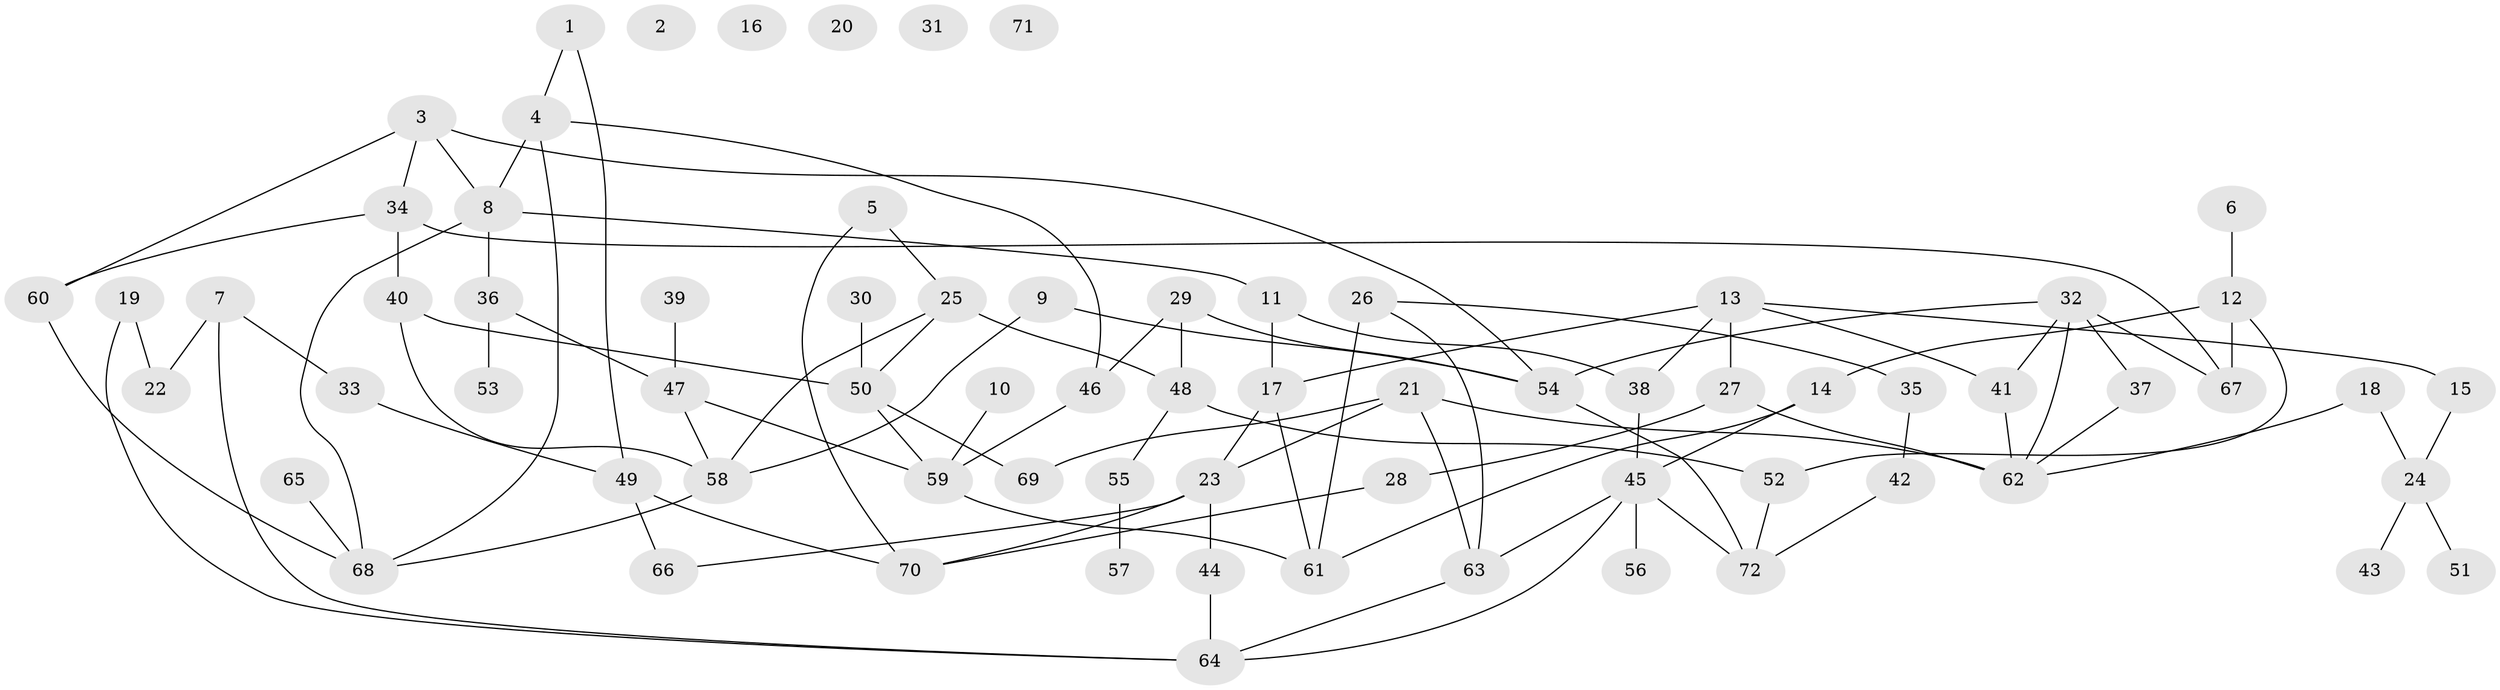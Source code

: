 // Generated by graph-tools (version 1.1) at 2025/00/03/09/25 03:00:51]
// undirected, 72 vertices, 103 edges
graph export_dot {
graph [start="1"]
  node [color=gray90,style=filled];
  1;
  2;
  3;
  4;
  5;
  6;
  7;
  8;
  9;
  10;
  11;
  12;
  13;
  14;
  15;
  16;
  17;
  18;
  19;
  20;
  21;
  22;
  23;
  24;
  25;
  26;
  27;
  28;
  29;
  30;
  31;
  32;
  33;
  34;
  35;
  36;
  37;
  38;
  39;
  40;
  41;
  42;
  43;
  44;
  45;
  46;
  47;
  48;
  49;
  50;
  51;
  52;
  53;
  54;
  55;
  56;
  57;
  58;
  59;
  60;
  61;
  62;
  63;
  64;
  65;
  66;
  67;
  68;
  69;
  70;
  71;
  72;
  1 -- 4;
  1 -- 49;
  3 -- 8;
  3 -- 34;
  3 -- 54;
  3 -- 60;
  4 -- 8;
  4 -- 46;
  4 -- 68;
  5 -- 25;
  5 -- 70;
  6 -- 12;
  7 -- 22;
  7 -- 33;
  7 -- 64;
  8 -- 11;
  8 -- 36;
  8 -- 68;
  9 -- 54;
  9 -- 58;
  10 -- 59;
  11 -- 17;
  11 -- 38;
  12 -- 14;
  12 -- 52;
  12 -- 67;
  13 -- 15;
  13 -- 17;
  13 -- 27;
  13 -- 38;
  13 -- 41;
  14 -- 45;
  14 -- 61;
  15 -- 24;
  17 -- 23;
  17 -- 61;
  18 -- 24;
  18 -- 62;
  19 -- 22;
  19 -- 64;
  21 -- 23;
  21 -- 62;
  21 -- 63;
  21 -- 69;
  23 -- 44;
  23 -- 66;
  23 -- 70;
  24 -- 43;
  24 -- 51;
  25 -- 48;
  25 -- 50;
  25 -- 58;
  26 -- 35;
  26 -- 61;
  26 -- 63;
  27 -- 28;
  27 -- 62;
  28 -- 70;
  29 -- 46;
  29 -- 48;
  29 -- 54;
  30 -- 50;
  32 -- 37;
  32 -- 41;
  32 -- 54;
  32 -- 62;
  32 -- 67;
  33 -- 49;
  34 -- 40;
  34 -- 60;
  34 -- 67;
  35 -- 42;
  36 -- 47;
  36 -- 53;
  37 -- 62;
  38 -- 45;
  39 -- 47;
  40 -- 50;
  40 -- 58;
  41 -- 62;
  42 -- 72;
  44 -- 64;
  45 -- 56;
  45 -- 63;
  45 -- 64;
  45 -- 72;
  46 -- 59;
  47 -- 58;
  47 -- 59;
  48 -- 52;
  48 -- 55;
  49 -- 66;
  49 -- 70;
  50 -- 59;
  50 -- 69;
  52 -- 72;
  54 -- 72;
  55 -- 57;
  58 -- 68;
  59 -- 61;
  60 -- 68;
  63 -- 64;
  65 -- 68;
}
